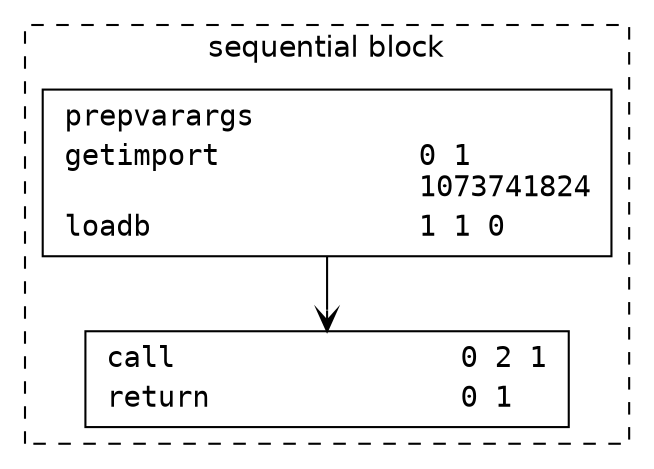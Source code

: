 digraph "loadbooltest2.luau" {
	subgraph cluster_0 {
		"label"="function main(...)"
		"style"="filled"
		"color"="#F5F5F5"
		"fontname"=Helvetica
	}
	subgraph cluster_2a125d8 {
		"label"="sequential block"
		"style"="dashed"
		"color"="#000000"
		"fontname"=Helvetica
		block_3fbab22 [
			"label"=<<TABLE BORDER="0" CELLSPACING="0" ALIGN="LEFT"><TR><TD ALIGN="LEFT" VALIGN="top">prepvarargs         </TD><TD ALIGN="LEFT"></TD></TR><TR><TD ALIGN="LEFT" VALIGN="top">getimport           </TD><TD ALIGN="LEFT">0 1<BR ALIGN="LEFT"/>1073741824</TD></TR><TR><TD ALIGN="LEFT" VALIGN="top">loadb               </TD><TD ALIGN="LEFT">1 1 0</TD></TR></TABLE>>
			"shape"="box"
			"fontname"=Monospace
		]
		block_3fbab22 -> block_3d90434 [
			"arrowhead"="vee"
			"arrowtail"="none"
			"fontname"=Helvetica
		]
		block_3d90434 [
			"label"=<<TABLE BORDER="0" CELLSPACING="0" ALIGN="LEFT"><TR><TD ALIGN="LEFT" VALIGN="top">call                </TD><TD ALIGN="LEFT">0 2 1</TD></TR><TR><TD ALIGN="LEFT" VALIGN="top">return              </TD><TD ALIGN="LEFT">0 1</TD></TR></TABLE>>
			"shape"="box"
			"fontname"=Monospace
		]
	}
}
